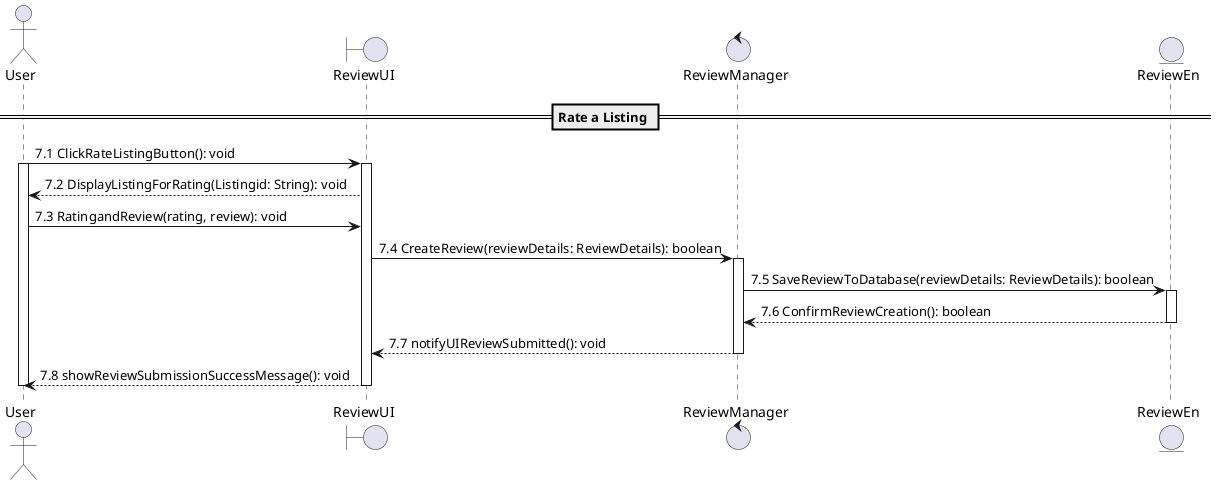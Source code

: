 @startuml

' Define participants (classes remain unchanged)
actor User as U
boundary ReviewUI as RUI
control ReviewManager as RM
entity ReviewEn as R

' Step 7: Rate a Listing
== Rate a Listing ==
U -> RUI : 7.1 ClickRateListingButton(): void
activate U
activate RUI
RUI --> U : 7.2 DisplayListingForRating(Listingid: String): void
U -> RUI : 7.3 RatingandReview(rating, review): void
RUI -> RM : 7.4 CreateReview(reviewDetails: ReviewDetails): boolean
activate RM
RM -> R : 7.5 SaveReviewToDatabase(reviewDetails: ReviewDetails): boolean
activate R
R --> RM : 7.6 ConfirmReviewCreation(): boolean
deactivate R
RM --> RUI : 7.7 notifyUIReviewSubmitted(): void
deactivate RM
RUI --> U : 7.8 showReviewSubmissionSuccessMessage(): void
deactivate RUI
deactivate U

@enduml